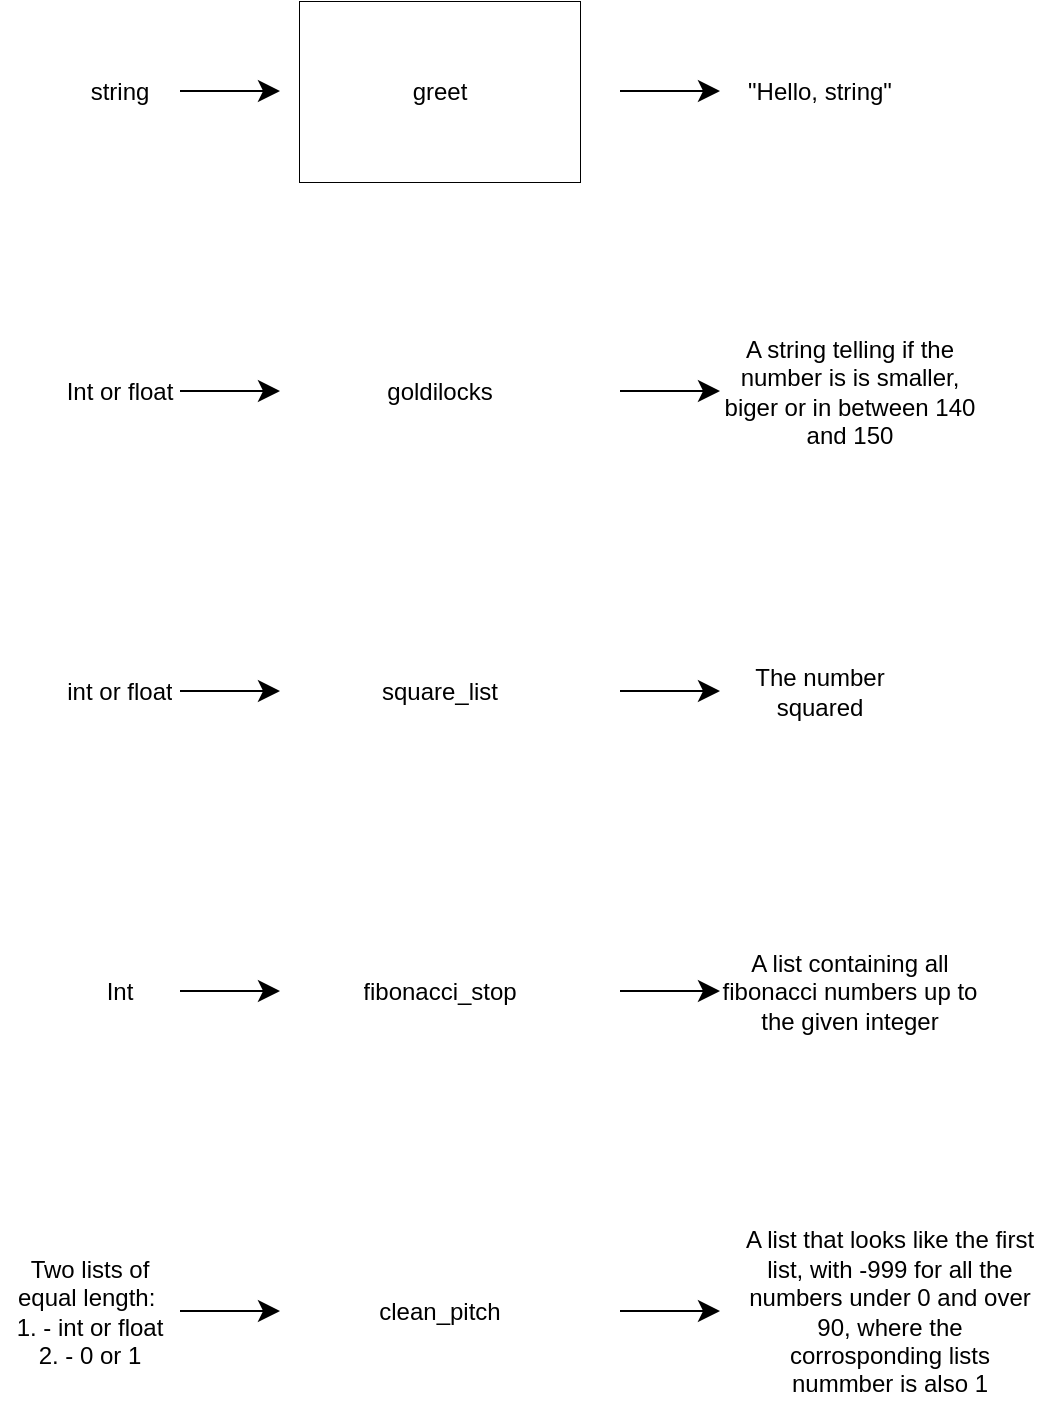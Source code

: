 <mxfile>
    <diagram id="DUNdv-28ZOJBSTWL3f0M" name="Page-1">
        <mxGraphModel dx="234" dy="446" grid="1" gridSize="10" guides="1" tooltips="1" connect="1" arrows="1" fold="1" page="1" pageScale="1" pageWidth="850" pageHeight="1100" math="0" shadow="0">
            <root>
                <mxCell id="0"/>
                <mxCell id="1" parent="0"/>
                <mxCell id="2" value="" style="shape=table;startSize=0;container=1;collapsible=0;childLayout=tableLayout;" vertex="1" parent="1">
                    <mxGeometry x="340" y="50" width="140" height="90" as="geometry"/>
                </mxCell>
                <mxCell id="3" value="" style="shape=tableRow;horizontal=0;startSize=0;swimlaneHead=0;swimlaneBody=0;strokeColor=inherit;top=0;left=0;bottom=0;right=0;collapsible=0;dropTarget=0;fillColor=none;points=[[0,0.5],[1,0.5]];portConstraint=eastwest;" vertex="1" parent="2">
                    <mxGeometry width="140" height="90" as="geometry"/>
                </mxCell>
                <mxCell id="4" value="greet" style="shape=partialRectangle;html=1;whiteSpace=wrap;connectable=0;overflow=hidden;top=0;left=0;bottom=0;right=0;pointerEvents=1;" vertex="1" parent="3">
                    <mxGeometry width="140" height="90" as="geometry">
                        <mxRectangle width="140" height="90" as="alternateBounds"/>
                    </mxGeometry>
                </mxCell>
                <mxCell id="5" value="clean_pitch" style="shape=partialRectangle;html=1;whiteSpace=wrap;connectable=0;overflow=hidden;top=0;left=0;bottom=0;right=0;pointerEvents=1;" vertex="1" parent="1">
                    <mxGeometry x="340" y="660" width="140" height="90" as="geometry">
                        <mxRectangle width="140" height="90" as="alternateBounds"/>
                    </mxGeometry>
                </mxCell>
                <mxCell id="6" value="fibonacci_stop" style="shape=partialRectangle;html=1;whiteSpace=wrap;connectable=0;overflow=hidden;top=0;left=0;bottom=0;right=0;pointerEvents=1;" vertex="1" parent="1">
                    <mxGeometry x="340" y="500" width="140" height="90" as="geometry">
                        <mxRectangle width="140" height="90" as="alternateBounds"/>
                    </mxGeometry>
                </mxCell>
                <mxCell id="7" value="square_list" style="shape=partialRectangle;html=1;whiteSpace=wrap;connectable=0;overflow=hidden;top=0;left=0;bottom=0;right=0;pointerEvents=1;" vertex="1" parent="1">
                    <mxGeometry x="340" y="350" width="140" height="90" as="geometry">
                        <mxRectangle width="140" height="90" as="alternateBounds"/>
                    </mxGeometry>
                </mxCell>
                <mxCell id="8" value="goldilocks" style="shape=partialRectangle;html=1;whiteSpace=wrap;connectable=0;overflow=hidden;top=0;left=0;bottom=0;right=0;pointerEvents=1;" vertex="1" parent="1">
                    <mxGeometry x="340" y="200" width="140" height="90" as="geometry">
                        <mxRectangle width="140" height="90" as="alternateBounds"/>
                    </mxGeometry>
                </mxCell>
                <UserObject label="string" placeholders="1" name="Variable" id="9">
                    <mxCell style="text;html=1;strokeColor=none;fillColor=none;align=center;verticalAlign=middle;whiteSpace=wrap;overflow=hidden;" vertex="1" parent="1">
                        <mxGeometry x="210" y="85" width="80" height="20" as="geometry"/>
                    </mxCell>
                </UserObject>
                <mxCell id="10" value="" style="edgeStyle=elbowEdgeStyle;elbow=horizontal;endArrow=classic;html=1;curved=0;rounded=0;endSize=8;startSize=8;" edge="1" parent="1">
                    <mxGeometry width="50" height="50" relative="1" as="geometry">
                        <mxPoint x="280" y="94.5" as="sourcePoint"/>
                        <mxPoint x="330" y="94.5" as="targetPoint"/>
                        <Array as="points">
                            <mxPoint x="320" y="104.5"/>
                        </Array>
                    </mxGeometry>
                </mxCell>
                <UserObject label="Int or float" placeholders="1" name="Variable" id="11">
                    <mxCell style="text;html=1;strokeColor=none;fillColor=none;align=center;verticalAlign=middle;whiteSpace=wrap;overflow=hidden;" vertex="1" parent="1">
                        <mxGeometry x="210" y="235" width="80" height="20" as="geometry"/>
                    </mxCell>
                </UserObject>
                <mxCell id="12" value="" style="edgeStyle=elbowEdgeStyle;elbow=horizontal;endArrow=classic;html=1;curved=0;rounded=0;endSize=8;startSize=8;" edge="1" parent="1">
                    <mxGeometry width="50" height="50" relative="1" as="geometry">
                        <mxPoint x="280" y="244.5" as="sourcePoint"/>
                        <mxPoint x="330" y="244.5" as="targetPoint"/>
                        <Array as="points">
                            <mxPoint x="320" y="254.5"/>
                        </Array>
                    </mxGeometry>
                </mxCell>
                <UserObject label="int or float" placeholders="1" name="Variable" id="14">
                    <mxCell style="text;html=1;strokeColor=none;fillColor=none;align=center;verticalAlign=middle;whiteSpace=wrap;overflow=hidden;" vertex="1" parent="1">
                        <mxGeometry x="210" y="385" width="80" height="20" as="geometry"/>
                    </mxCell>
                </UserObject>
                <mxCell id="15" value="" style="edgeStyle=elbowEdgeStyle;elbow=horizontal;endArrow=classic;html=1;curved=0;rounded=0;endSize=8;startSize=8;" edge="1" parent="1">
                    <mxGeometry width="50" height="50" relative="1" as="geometry">
                        <mxPoint x="280" y="394.5" as="sourcePoint"/>
                        <mxPoint x="330" y="394.5" as="targetPoint"/>
                        <Array as="points">
                            <mxPoint x="320" y="404.5"/>
                        </Array>
                    </mxGeometry>
                </mxCell>
                <UserObject label="Int" placeholders="1" name="Variable" id="16">
                    <mxCell style="text;html=1;strokeColor=none;fillColor=none;align=center;verticalAlign=middle;whiteSpace=wrap;overflow=hidden;" vertex="1" parent="1">
                        <mxGeometry x="210" y="535" width="80" height="20" as="geometry"/>
                    </mxCell>
                </UserObject>
                <mxCell id="17" value="" style="edgeStyle=elbowEdgeStyle;elbow=horizontal;endArrow=classic;html=1;curved=0;rounded=0;endSize=8;startSize=8;" edge="1" parent="1">
                    <mxGeometry width="50" height="50" relative="1" as="geometry">
                        <mxPoint x="280" y="544.5" as="sourcePoint"/>
                        <mxPoint x="330" y="544.5" as="targetPoint"/>
                        <Array as="points">
                            <mxPoint x="320" y="554.5"/>
                        </Array>
                    </mxGeometry>
                </mxCell>
                <UserObject label="Two lists of equal length:&amp;nbsp;&lt;div&gt;1. - int or float&lt;/div&gt;&lt;div&gt;2. - 0 or 1&lt;/div&gt;" placeholders="1" name="Variable" id="18">
                    <mxCell style="text;html=1;strokeColor=none;fillColor=none;align=center;verticalAlign=middle;whiteSpace=wrap;overflow=hidden;" vertex="1" parent="1">
                        <mxGeometry x="190" y="668.75" width="90" height="72.5" as="geometry"/>
                    </mxCell>
                </UserObject>
                <mxCell id="19" value="" style="edgeStyle=elbowEdgeStyle;elbow=horizontal;endArrow=classic;html=1;curved=0;rounded=0;endSize=8;startSize=8;" edge="1" parent="1">
                    <mxGeometry width="50" height="50" relative="1" as="geometry">
                        <mxPoint x="280" y="704.5" as="sourcePoint"/>
                        <mxPoint x="330" y="704.5" as="targetPoint"/>
                        <Array as="points">
                            <mxPoint x="320" y="714.5"/>
                        </Array>
                    </mxGeometry>
                </mxCell>
                <UserObject label="The number squared" placeholders="1" name="Variable" id="20">
                    <mxCell style="text;html=1;strokeColor=none;fillColor=none;align=center;verticalAlign=middle;whiteSpace=wrap;overflow=hidden;" vertex="1" parent="1">
                        <mxGeometry x="560" y="377.5" width="80" height="35" as="geometry"/>
                    </mxCell>
                </UserObject>
                <mxCell id="21" value="" style="edgeStyle=elbowEdgeStyle;elbow=horizontal;endArrow=classic;html=1;curved=0;rounded=0;endSize=8;startSize=8;" edge="1" parent="1">
                    <mxGeometry width="50" height="50" relative="1" as="geometry">
                        <mxPoint x="500" y="394.5" as="sourcePoint"/>
                        <mxPoint x="550" y="394.5" as="targetPoint"/>
                        <Array as="points">
                            <mxPoint x="540" y="404.5"/>
                        </Array>
                    </mxGeometry>
                </mxCell>
                <UserObject label="A list containing all fibonacci numbers up to the given integer" placeholders="1" name="Variable" id="22">
                    <mxCell style="text;html=1;strokeColor=none;fillColor=none;align=center;verticalAlign=middle;whiteSpace=wrap;overflow=hidden;" vertex="1" parent="1">
                        <mxGeometry x="550" y="517.5" width="130" height="55" as="geometry"/>
                    </mxCell>
                </UserObject>
                <mxCell id="23" value="" style="edgeStyle=elbowEdgeStyle;elbow=horizontal;endArrow=classic;html=1;curved=0;rounded=0;endSize=8;startSize=8;" edge="1" parent="1">
                    <mxGeometry width="50" height="50" relative="1" as="geometry">
                        <mxPoint x="500" y="544.5" as="sourcePoint"/>
                        <mxPoint x="550" y="544.5" as="targetPoint"/>
                        <Array as="points">
                            <mxPoint x="540" y="554.5"/>
                        </Array>
                    </mxGeometry>
                </mxCell>
                <UserObject label="A list that looks like the first list, with -999 for all the numbers under 0 and over 90, where the corrosponding lists nummber is also 1" placeholders="1" name="Variable" id="24">
                    <mxCell style="text;html=1;strokeColor=none;fillColor=none;align=center;verticalAlign=middle;whiteSpace=wrap;overflow=hidden;" vertex="1" parent="1">
                        <mxGeometry x="560" y="652.5" width="150" height="105" as="geometry"/>
                    </mxCell>
                </UserObject>
                <mxCell id="25" value="" style="edgeStyle=elbowEdgeStyle;elbow=horizontal;endArrow=classic;html=1;curved=0;rounded=0;endSize=8;startSize=8;" edge="1" parent="1">
                    <mxGeometry width="50" height="50" relative="1" as="geometry">
                        <mxPoint x="500" y="704.5" as="sourcePoint"/>
                        <mxPoint x="550" y="704.5" as="targetPoint"/>
                        <Array as="points">
                            <mxPoint x="540" y="714.5"/>
                        </Array>
                    </mxGeometry>
                </mxCell>
                <UserObject label="A string telling if the number is is smaller, biger or in between 140 and 150" placeholders="1" name="Variable" id="26">
                    <mxCell style="text;html=1;strokeColor=none;fillColor=none;align=center;verticalAlign=middle;whiteSpace=wrap;overflow=hidden;" vertex="1" parent="1">
                        <mxGeometry x="550" y="212.5" width="130" height="65" as="geometry"/>
                    </mxCell>
                </UserObject>
                <mxCell id="27" value="" style="edgeStyle=elbowEdgeStyle;elbow=horizontal;endArrow=classic;html=1;curved=0;rounded=0;endSize=8;startSize=8;" edge="1" parent="1">
                    <mxGeometry width="50" height="50" relative="1" as="geometry">
                        <mxPoint x="500" y="244.5" as="sourcePoint"/>
                        <mxPoint x="550" y="244.5" as="targetPoint"/>
                        <Array as="points">
                            <mxPoint x="540" y="254.5"/>
                        </Array>
                    </mxGeometry>
                </mxCell>
                <UserObject label="&quot;Hello, string&quot;" placeholders="1" name="Variable" id="28">
                    <mxCell style="text;html=1;strokeColor=none;fillColor=none;align=center;verticalAlign=middle;whiteSpace=wrap;overflow=hidden;" vertex="1" parent="1">
                        <mxGeometry x="560" y="85" width="80" height="20" as="geometry"/>
                    </mxCell>
                </UserObject>
                <mxCell id="29" value="" style="edgeStyle=elbowEdgeStyle;elbow=horizontal;endArrow=classic;html=1;curved=0;rounded=0;endSize=8;startSize=8;" edge="1" parent="1">
                    <mxGeometry width="50" height="50" relative="1" as="geometry">
                        <mxPoint x="500" y="94.5" as="sourcePoint"/>
                        <mxPoint x="550" y="94.5" as="targetPoint"/>
                        <Array as="points">
                            <mxPoint x="540" y="104.5"/>
                        </Array>
                    </mxGeometry>
                </mxCell>
            </root>
        </mxGraphModel>
    </diagram>
</mxfile>